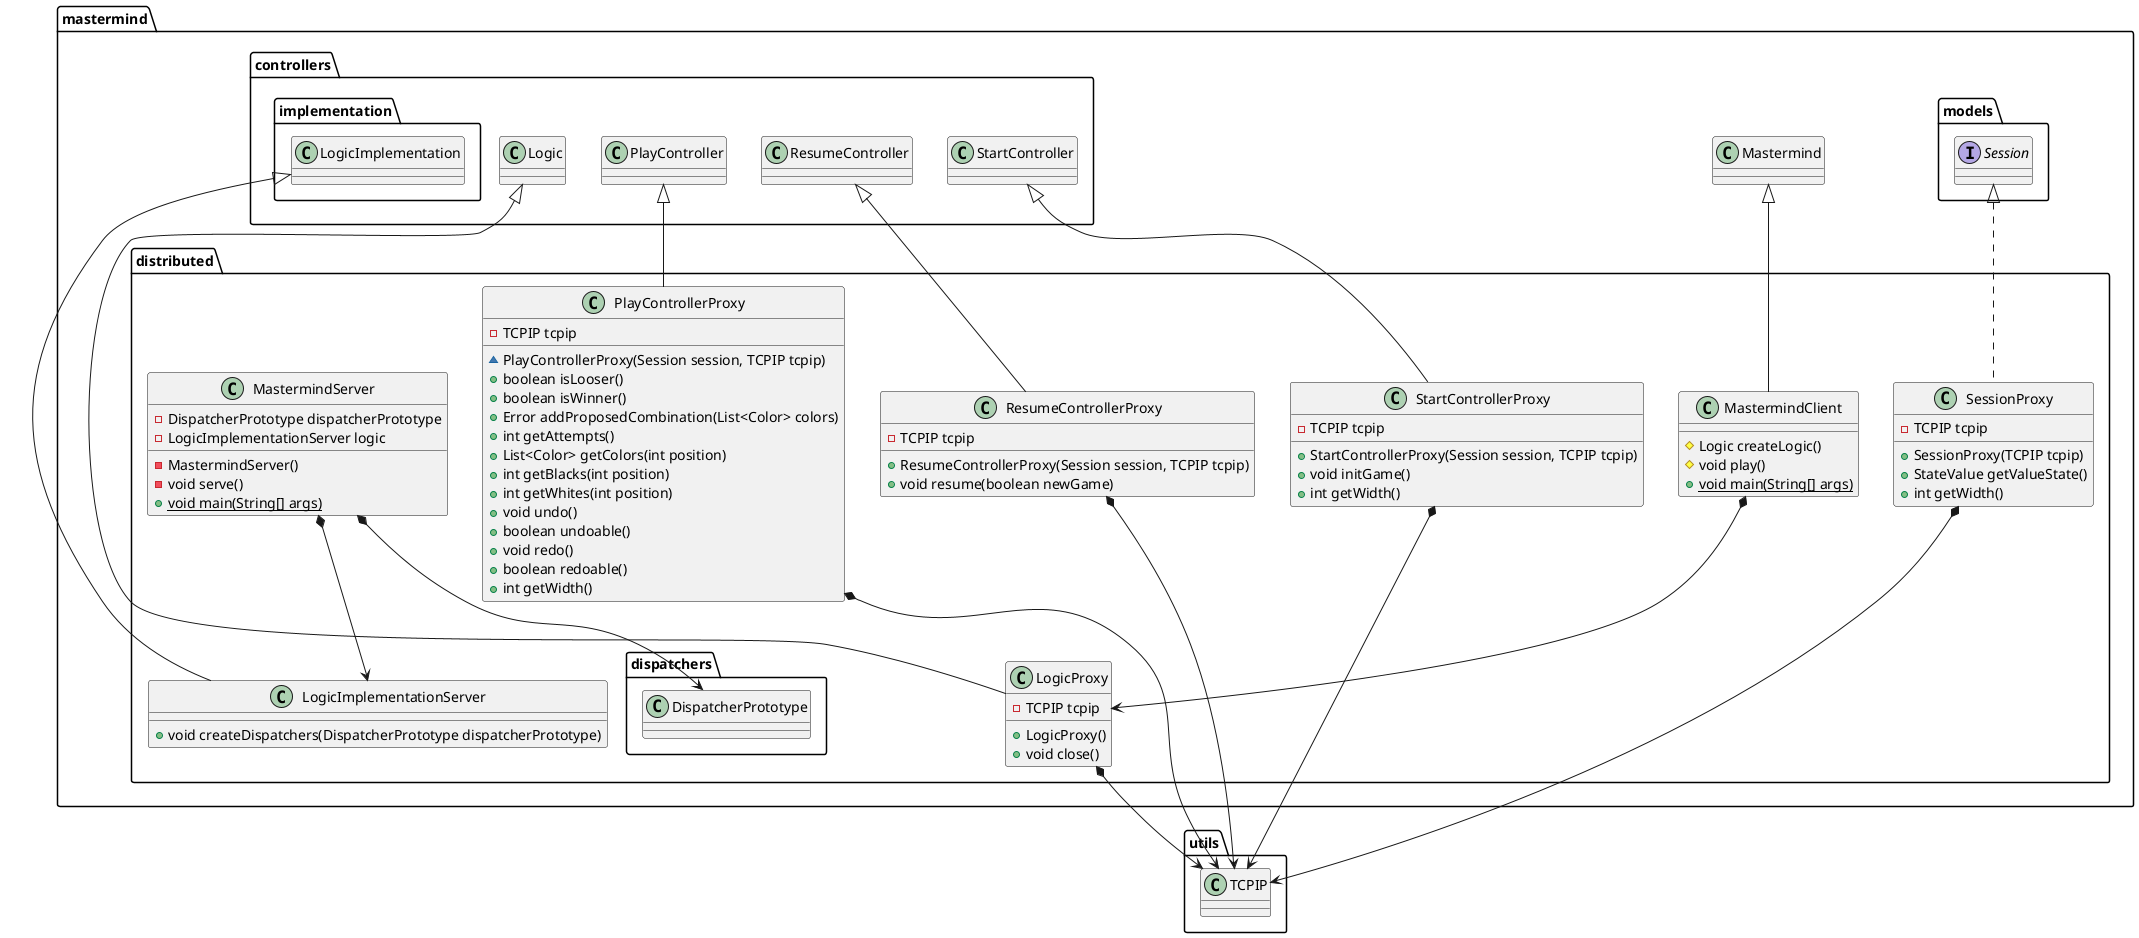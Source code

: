 @startuml

class mastermind.distributed.LogicImplementationServer [[java:jprieto.mastermind.distributed.LogicImplementationServer]] {
	+void createDispatchers(DispatcherPrototype dispatcherPrototype)
}
mastermind.controllers.implementation.LogicImplementation <|-- mastermind.distributed.LogicImplementationServer

class mastermind.distributed.LogicProxy [[java:jprieto.mastermind.distributed.LogicProxy]] {
	-TCPIP tcpip
	+LogicProxy()
	+void close()
}
mastermind.controllers.Logic <|-- mastermind.distributed.LogicProxy
mastermind.distributed.LogicProxy *-down-> utils.TCPIP

class mastermind.distributed.MastermindClient [[java:jprieto.mastermind.distributed.MastermindClient]] {
	#Logic createLogic()
	#void play()
	+{static}void main(String[] args)
}
mastermind.distributed.MastermindClient *-down-> mastermind.distributed.LogicProxy
mastermind.Mastermind <|-- mastermind.distributed.MastermindClient

class mastermind.distributed.MastermindServer [[java:jprieto.mastermind.distributed.MastermindServer]] {
	-DispatcherPrototype dispatcherPrototype
	-LogicImplementationServer logic
	-MastermindServer()
	-void serve()
	+{static}void main(String[] args)
}
mastermind.distributed.MastermindServer *-down-> mastermind.distributed.LogicImplementationServer
mastermind.distributed.MastermindServer *-down-> mastermind.distributed.dispatchers.DispatcherPrototype

class mastermind.distributed.PlayControllerProxy [[java:jprieto.mastermind.distributed.PlayControllerProxy]] {
	-TCPIP tcpip
	~PlayControllerProxy(Session session, TCPIP tcpip)
	+boolean isLooser()
	+boolean isWinner()
	+Error addProposedCombination(List<Color> colors)
	+int getAttempts()
	+List<Color> getColors(int position)
	+int getBlacks(int position)
	+int getWhites(int position)
	+void undo()
	+boolean undoable()
	+void redo()
	+boolean redoable()
	+int getWidth()
}
mastermind.controllers.PlayController <|-- mastermind.distributed.PlayControllerProxy
mastermind.distributed.PlayControllerProxy *-down-> utils.TCPIP

class mastermind.distributed.ResumeControllerProxy [[java:jprieto.mastermind.distributed.ResumeControllerProxy]] {
	-TCPIP tcpip
	+ResumeControllerProxy(Session session, TCPIP tcpip)
	+void resume(boolean newGame)
}
mastermind.controllers.ResumeController <|-- mastermind.distributed.ResumeControllerProxy
mastermind.distributed.ResumeControllerProxy *-down-> utils.TCPIP

class mastermind.distributed.SessionProxy [[java:jprieto.mastermind.distributed.SessionProxy]] {
	-TCPIP tcpip
	+SessionProxy(TCPIP tcpip)
	+StateValue getValueState()
	+int getWidth()
}
interface mastermind.models.Session [[java:jprieto.mastermind.models.Session]] {
}
mastermind.models.Session <|.. mastermind.distributed.SessionProxy
mastermind.distributed.SessionProxy *-down-> utils.TCPIP

class mastermind.distributed.StartControllerProxy [[java:jprieto.mastermind.distributed.StartControllerProxy]] {
	-TCPIP tcpip
	+StartControllerProxy(Session session, TCPIP tcpip)
	+void initGame()
	+int getWidth()
}
mastermind.controllers.StartController <|-- mastermind.distributed.StartControllerProxy
mastermind.distributed.StartControllerProxy *-down-> utils.TCPIP

@enduml